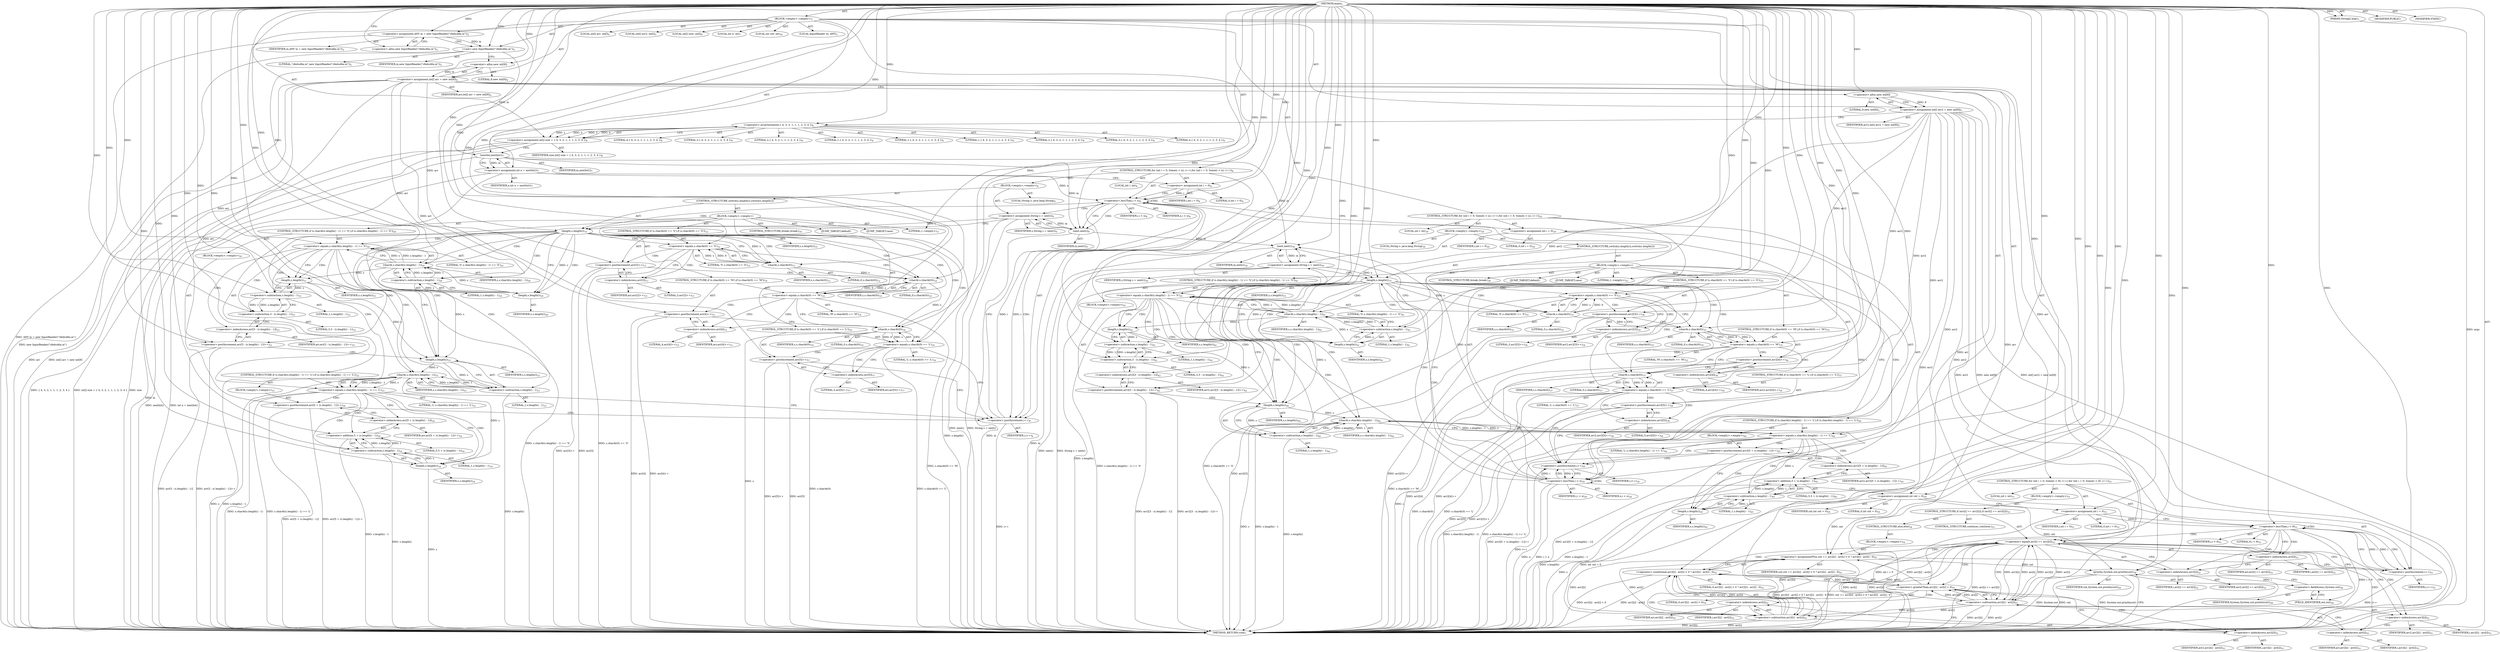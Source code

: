 digraph "main" {  
"19" [label = <(METHOD,main)<SUB>1</SUB>> ]
"20" [label = <(PARAM,String[] args)<SUB>1</SUB>> ]
"21" [label = <(BLOCK,&lt;empty&gt;,&lt;empty&gt;)<SUB>1</SUB>> ]
"4" [label = <(LOCAL,InputReader in: ANY)<SUB>2</SUB>> ]
"22" [label = <(&lt;operator&gt;.assignment,ANY in = new InputReader(&quot;cfedu46a.in&quot;))<SUB>2</SUB>> ]
"23" [label = <(IDENTIFIER,in,ANY in = new InputReader(&quot;cfedu46a.in&quot;))<SUB>2</SUB>> ]
"24" [label = <(&lt;operator&gt;.alloc,new InputReader(&quot;cfedu46a.in&quot;))<SUB>2</SUB>> ]
"25" [label = <(&lt;init&gt;,new InputReader(&quot;cfedu46a.in&quot;))<SUB>2</SUB>> ]
"3" [label = <(IDENTIFIER,in,new InputReader(&quot;cfedu46a.in&quot;))<SUB>2</SUB>> ]
"26" [label = <(LITERAL,&quot;cfedu46a.in&quot;,new InputReader(&quot;cfedu46a.in&quot;))<SUB>2</SUB>> ]
"27" [label = <(LOCAL,int[] arr: int[])<SUB>4</SUB>> ]
"28" [label = <(&lt;operator&gt;.assignment,int[] arr = new int[9])<SUB>4</SUB>> ]
"29" [label = <(IDENTIFIER,arr,int[] arr = new int[9])<SUB>4</SUB>> ]
"30" [label = <(&lt;operator&gt;.alloc,new int[9])> ]
"31" [label = <(LITERAL,9,new int[9])<SUB>4</SUB>> ]
"32" [label = <(LOCAL,int[] arr2: int[])<SUB>5</SUB>> ]
"33" [label = <(&lt;operator&gt;.assignment,int[] arr2 = new int[9])<SUB>5</SUB>> ]
"34" [label = <(IDENTIFIER,arr2,int[] arr2 = new int[9])<SUB>5</SUB>> ]
"35" [label = <(&lt;operator&gt;.alloc,new int[9])> ]
"36" [label = <(LITERAL,9,new int[9])<SUB>5</SUB>> ]
"37" [label = <(LOCAL,int[] size: int[])<SUB>6</SUB>> ]
"38" [label = <(&lt;operator&gt;.assignment,int[] size = { 4, 3, 2, 1, 1, 1, 2, 3, 4 })<SUB>6</SUB>> ]
"39" [label = <(IDENTIFIER,size,int[] size = { 4, 3, 2, 1, 1, 1, 2, 3, 4 })<SUB>6</SUB>> ]
"40" [label = <(&lt;operator&gt;.arrayInitializer,{ 4, 3, 2, 1, 1, 1, 2, 3, 4 })<SUB>6</SUB>> ]
"41" [label = <(LITERAL,4,{ 4, 3, 2, 1, 1, 1, 2, 3, 4 })<SUB>6</SUB>> ]
"42" [label = <(LITERAL,3,{ 4, 3, 2, 1, 1, 1, 2, 3, 4 })<SUB>6</SUB>> ]
"43" [label = <(LITERAL,2,{ 4, 3, 2, 1, 1, 1, 2, 3, 4 })<SUB>6</SUB>> ]
"44" [label = <(LITERAL,1,{ 4, 3, 2, 1, 1, 1, 2, 3, 4 })<SUB>6</SUB>> ]
"45" [label = <(LITERAL,1,{ 4, 3, 2, 1, 1, 1, 2, 3, 4 })<SUB>6</SUB>> ]
"46" [label = <(LITERAL,1,{ 4, 3, 2, 1, 1, 1, 2, 3, 4 })<SUB>6</SUB>> ]
"47" [label = <(LITERAL,2,{ 4, 3, 2, 1, 1, 1, 2, 3, 4 })<SUB>6</SUB>> ]
"48" [label = <(LITERAL,3,{ 4, 3, 2, 1, 1, 1, 2, 3, 4 })<SUB>6</SUB>> ]
"49" [label = <(LITERAL,4,{ 4, 3, 2, 1, 1, 1, 2, 3, 4 })<SUB>6</SUB>> ]
"50" [label = <(LOCAL,int n: int)<SUB>7</SUB>> ]
"51" [label = <(&lt;operator&gt;.assignment,int n = nextInt())<SUB>7</SUB>> ]
"52" [label = <(IDENTIFIER,n,int n = nextInt())<SUB>7</SUB>> ]
"53" [label = <(nextInt,nextInt())<SUB>7</SUB>> ]
"54" [label = <(IDENTIFIER,in,nextInt())<SUB>7</SUB>> ]
"55" [label = <(CONTROL_STRUCTURE,for (int i = 0; Some(i &lt; n); i++),for (int i = 0; Some(i &lt; n); i++))<SUB>8</SUB>> ]
"56" [label = <(LOCAL,int i: int)<SUB>8</SUB>> ]
"57" [label = <(&lt;operator&gt;.assignment,int i = 0)<SUB>8</SUB>> ]
"58" [label = <(IDENTIFIER,i,int i = 0)<SUB>8</SUB>> ]
"59" [label = <(LITERAL,0,int i = 0)<SUB>8</SUB>> ]
"60" [label = <(&lt;operator&gt;.lessThan,i &lt; n)<SUB>8</SUB>> ]
"61" [label = <(IDENTIFIER,i,i &lt; n)<SUB>8</SUB>> ]
"62" [label = <(IDENTIFIER,n,i &lt; n)<SUB>8</SUB>> ]
"63" [label = <(&lt;operator&gt;.postIncrement,i++)<SUB>8</SUB>> ]
"64" [label = <(IDENTIFIER,i,i++)<SUB>8</SUB>> ]
"65" [label = <(BLOCK,&lt;empty&gt;,&lt;empty&gt;)<SUB>8</SUB>> ]
"66" [label = <(LOCAL,String s: java.lang.String)<SUB>9</SUB>> ]
"67" [label = <(&lt;operator&gt;.assignment,String s = next())<SUB>9</SUB>> ]
"68" [label = <(IDENTIFIER,s,String s = next())<SUB>9</SUB>> ]
"69" [label = <(next,next())<SUB>9</SUB>> ]
"70" [label = <(IDENTIFIER,in,next())<SUB>9</SUB>> ]
"71" [label = <(CONTROL_STRUCTURE,switch(s.length()),switch(s.length()))> ]
"72" [label = <(length,s.length())<SUB>10</SUB>> ]
"73" [label = <(IDENTIFIER,s,s.length())<SUB>10</SUB>> ]
"74" [label = <(BLOCK,&lt;empty&gt;,&lt;empty&gt;)> ]
"75" [label = <(JUMP_TARGET,case)> ]
"76" [label = <(LITERAL,1,&lt;empty&gt;)<SUB>11</SUB>> ]
"77" [label = <(CONTROL_STRUCTURE,if (s.charAt(0) == 'S'),if (s.charAt(0) == 'S'))<SUB>12</SUB>> ]
"78" [label = <(&lt;operator&gt;.equals,s.charAt(0) == 'S')<SUB>12</SUB>> ]
"79" [label = <(charAt,s.charAt(0))<SUB>12</SUB>> ]
"80" [label = <(IDENTIFIER,s,s.charAt(0))<SUB>12</SUB>> ]
"81" [label = <(LITERAL,0,s.charAt(0))<SUB>12</SUB>> ]
"82" [label = <(LITERAL,'S',s.charAt(0) == 'S')<SUB>12</SUB>> ]
"83" [label = <(&lt;operator&gt;.postIncrement,arr[3]++)<SUB>13</SUB>> ]
"84" [label = <(&lt;operator&gt;.indexAccess,arr[3])<SUB>13</SUB>> ]
"85" [label = <(IDENTIFIER,arr,arr[3]++)<SUB>13</SUB>> ]
"86" [label = <(LITERAL,3,arr[3]++)<SUB>13</SUB>> ]
"87" [label = <(CONTROL_STRUCTURE,if (s.charAt(0) == 'M'),if (s.charAt(0) == 'M'))<SUB>14</SUB>> ]
"88" [label = <(&lt;operator&gt;.equals,s.charAt(0) == 'M')<SUB>14</SUB>> ]
"89" [label = <(charAt,s.charAt(0))<SUB>14</SUB>> ]
"90" [label = <(IDENTIFIER,s,s.charAt(0))<SUB>14</SUB>> ]
"91" [label = <(LITERAL,0,s.charAt(0))<SUB>14</SUB>> ]
"92" [label = <(LITERAL,'M',s.charAt(0) == 'M')<SUB>14</SUB>> ]
"93" [label = <(&lt;operator&gt;.postIncrement,arr[4]++)<SUB>15</SUB>> ]
"94" [label = <(&lt;operator&gt;.indexAccess,arr[4])<SUB>15</SUB>> ]
"95" [label = <(IDENTIFIER,arr,arr[4]++)<SUB>15</SUB>> ]
"96" [label = <(LITERAL,4,arr[4]++)<SUB>15</SUB>> ]
"97" [label = <(CONTROL_STRUCTURE,if (s.charAt(0) == 'L'),if (s.charAt(0) == 'L'))<SUB>16</SUB>> ]
"98" [label = <(&lt;operator&gt;.equals,s.charAt(0) == 'L')<SUB>16</SUB>> ]
"99" [label = <(charAt,s.charAt(0))<SUB>16</SUB>> ]
"100" [label = <(IDENTIFIER,s,s.charAt(0))<SUB>16</SUB>> ]
"101" [label = <(LITERAL,0,s.charAt(0))<SUB>16</SUB>> ]
"102" [label = <(LITERAL,'L',s.charAt(0) == 'L')<SUB>16</SUB>> ]
"103" [label = <(&lt;operator&gt;.postIncrement,arr[5]++)<SUB>17</SUB>> ]
"104" [label = <(&lt;operator&gt;.indexAccess,arr[5])<SUB>17</SUB>> ]
"105" [label = <(IDENTIFIER,arr,arr[5]++)<SUB>17</SUB>> ]
"106" [label = <(LITERAL,5,arr[5]++)<SUB>17</SUB>> ]
"107" [label = <(CONTROL_STRUCTURE,break;,break;)<SUB>18</SUB>> ]
"108" [label = <(JUMP_TARGET,default)> ]
"109" [label = <(CONTROL_STRUCTURE,if (s.charAt(s.length() - 1) == 'S'),if (s.charAt(s.length() - 1) == 'S'))<SUB>20</SUB>> ]
"110" [label = <(&lt;operator&gt;.equals,s.charAt(s.length() - 1) == 'S')<SUB>20</SUB>> ]
"111" [label = <(charAt,s.charAt(s.length() - 1))<SUB>20</SUB>> ]
"112" [label = <(IDENTIFIER,s,s.charAt(s.length() - 1))<SUB>20</SUB>> ]
"113" [label = <(&lt;operator&gt;.subtraction,s.length() - 1)<SUB>20</SUB>> ]
"114" [label = <(length,s.length())<SUB>20</SUB>> ]
"115" [label = <(IDENTIFIER,s,s.length())<SUB>20</SUB>> ]
"116" [label = <(LITERAL,1,s.length() - 1)<SUB>20</SUB>> ]
"117" [label = <(LITERAL,'S',s.charAt(s.length() - 1) == 'S')<SUB>20</SUB>> ]
"118" [label = <(BLOCK,&lt;empty&gt;,&lt;empty&gt;)<SUB>20</SUB>> ]
"119" [label = <(&lt;operator&gt;.postIncrement,arr[3 - (s.length() - 1)]++)<SUB>21</SUB>> ]
"120" [label = <(&lt;operator&gt;.indexAccess,arr[3 - (s.length() - 1)])<SUB>21</SUB>> ]
"121" [label = <(IDENTIFIER,arr,arr[3 - (s.length() - 1)]++)<SUB>21</SUB>> ]
"122" [label = <(&lt;operator&gt;.subtraction,3 - (s.length() - 1))<SUB>21</SUB>> ]
"123" [label = <(LITERAL,3,3 - (s.length() - 1))<SUB>21</SUB>> ]
"124" [label = <(&lt;operator&gt;.subtraction,s.length() - 1)<SUB>21</SUB>> ]
"125" [label = <(length,s.length())<SUB>21</SUB>> ]
"126" [label = <(IDENTIFIER,s,s.length())<SUB>21</SUB>> ]
"127" [label = <(LITERAL,1,s.length() - 1)<SUB>21</SUB>> ]
"128" [label = <(CONTROL_STRUCTURE,if (s.charAt(s.length() - 1) == 'L'),if (s.charAt(s.length() - 1) == 'L'))<SUB>23</SUB>> ]
"129" [label = <(&lt;operator&gt;.equals,s.charAt(s.length() - 1) == 'L')<SUB>23</SUB>> ]
"130" [label = <(charAt,s.charAt(s.length() - 1))<SUB>23</SUB>> ]
"131" [label = <(IDENTIFIER,s,s.charAt(s.length() - 1))<SUB>23</SUB>> ]
"132" [label = <(&lt;operator&gt;.subtraction,s.length() - 1)<SUB>23</SUB>> ]
"133" [label = <(length,s.length())<SUB>23</SUB>> ]
"134" [label = <(IDENTIFIER,s,s.length())<SUB>23</SUB>> ]
"135" [label = <(LITERAL,1,s.length() - 1)<SUB>23</SUB>> ]
"136" [label = <(LITERAL,'L',s.charAt(s.length() - 1) == 'L')<SUB>23</SUB>> ]
"137" [label = <(BLOCK,&lt;empty&gt;,&lt;empty&gt;)<SUB>23</SUB>> ]
"138" [label = <(&lt;operator&gt;.postIncrement,arr[5 + (s.length() - 1)]++)<SUB>24</SUB>> ]
"139" [label = <(&lt;operator&gt;.indexAccess,arr[5 + (s.length() - 1)])<SUB>24</SUB>> ]
"140" [label = <(IDENTIFIER,arr,arr[5 + (s.length() - 1)]++)<SUB>24</SUB>> ]
"141" [label = <(&lt;operator&gt;.addition,5 + (s.length() - 1))<SUB>24</SUB>> ]
"142" [label = <(LITERAL,5,5 + (s.length() - 1))<SUB>24</SUB>> ]
"143" [label = <(&lt;operator&gt;.subtraction,s.length() - 1)<SUB>24</SUB>> ]
"144" [label = <(length,s.length())<SUB>24</SUB>> ]
"145" [label = <(IDENTIFIER,s,s.length())<SUB>24</SUB>> ]
"146" [label = <(LITERAL,1,s.length() - 1)<SUB>24</SUB>> ]
"147" [label = <(CONTROL_STRUCTURE,for (int i = 0; Some(i &lt; n); i++),for (int i = 0; Some(i &lt; n); i++))<SUB>29</SUB>> ]
"148" [label = <(LOCAL,int i: int)<SUB>29</SUB>> ]
"149" [label = <(&lt;operator&gt;.assignment,int i = 0)<SUB>29</SUB>> ]
"150" [label = <(IDENTIFIER,i,int i = 0)<SUB>29</SUB>> ]
"151" [label = <(LITERAL,0,int i = 0)<SUB>29</SUB>> ]
"152" [label = <(&lt;operator&gt;.lessThan,i &lt; n)<SUB>29</SUB>> ]
"153" [label = <(IDENTIFIER,i,i &lt; n)<SUB>29</SUB>> ]
"154" [label = <(IDENTIFIER,n,i &lt; n)<SUB>29</SUB>> ]
"155" [label = <(&lt;operator&gt;.postIncrement,i++)<SUB>29</SUB>> ]
"156" [label = <(IDENTIFIER,i,i++)<SUB>29</SUB>> ]
"157" [label = <(BLOCK,&lt;empty&gt;,&lt;empty&gt;)<SUB>29</SUB>> ]
"158" [label = <(LOCAL,String s: java.lang.String)<SUB>30</SUB>> ]
"159" [label = <(&lt;operator&gt;.assignment,String s = next())<SUB>30</SUB>> ]
"160" [label = <(IDENTIFIER,s,String s = next())<SUB>30</SUB>> ]
"161" [label = <(next,next())<SUB>30</SUB>> ]
"162" [label = <(IDENTIFIER,in,next())<SUB>30</SUB>> ]
"163" [label = <(CONTROL_STRUCTURE,switch(s.length()),switch(s.length()))> ]
"164" [label = <(length,s.length())<SUB>31</SUB>> ]
"165" [label = <(IDENTIFIER,s,s.length())<SUB>31</SUB>> ]
"166" [label = <(BLOCK,&lt;empty&gt;,&lt;empty&gt;)> ]
"167" [label = <(JUMP_TARGET,case)> ]
"168" [label = <(LITERAL,1,&lt;empty&gt;)<SUB>32</SUB>> ]
"169" [label = <(CONTROL_STRUCTURE,if (s.charAt(0) == 'S'),if (s.charAt(0) == 'S'))<SUB>33</SUB>> ]
"170" [label = <(&lt;operator&gt;.equals,s.charAt(0) == 'S')<SUB>33</SUB>> ]
"171" [label = <(charAt,s.charAt(0))<SUB>33</SUB>> ]
"172" [label = <(IDENTIFIER,s,s.charAt(0))<SUB>33</SUB>> ]
"173" [label = <(LITERAL,0,s.charAt(0))<SUB>33</SUB>> ]
"174" [label = <(LITERAL,'S',s.charAt(0) == 'S')<SUB>33</SUB>> ]
"175" [label = <(&lt;operator&gt;.postIncrement,arr2[3]++)<SUB>34</SUB>> ]
"176" [label = <(&lt;operator&gt;.indexAccess,arr2[3])<SUB>34</SUB>> ]
"177" [label = <(IDENTIFIER,arr2,arr2[3]++)<SUB>34</SUB>> ]
"178" [label = <(LITERAL,3,arr2[3]++)<SUB>34</SUB>> ]
"179" [label = <(CONTROL_STRUCTURE,if (s.charAt(0) == 'M'),if (s.charAt(0) == 'M'))<SUB>35</SUB>> ]
"180" [label = <(&lt;operator&gt;.equals,s.charAt(0) == 'M')<SUB>35</SUB>> ]
"181" [label = <(charAt,s.charAt(0))<SUB>35</SUB>> ]
"182" [label = <(IDENTIFIER,s,s.charAt(0))<SUB>35</SUB>> ]
"183" [label = <(LITERAL,0,s.charAt(0))<SUB>35</SUB>> ]
"184" [label = <(LITERAL,'M',s.charAt(0) == 'M')<SUB>35</SUB>> ]
"185" [label = <(&lt;operator&gt;.postIncrement,arr2[4]++)<SUB>36</SUB>> ]
"186" [label = <(&lt;operator&gt;.indexAccess,arr2[4])<SUB>36</SUB>> ]
"187" [label = <(IDENTIFIER,arr2,arr2[4]++)<SUB>36</SUB>> ]
"188" [label = <(LITERAL,4,arr2[4]++)<SUB>36</SUB>> ]
"189" [label = <(CONTROL_STRUCTURE,if (s.charAt(0) == 'L'),if (s.charAt(0) == 'L'))<SUB>37</SUB>> ]
"190" [label = <(&lt;operator&gt;.equals,s.charAt(0) == 'L')<SUB>37</SUB>> ]
"191" [label = <(charAt,s.charAt(0))<SUB>37</SUB>> ]
"192" [label = <(IDENTIFIER,s,s.charAt(0))<SUB>37</SUB>> ]
"193" [label = <(LITERAL,0,s.charAt(0))<SUB>37</SUB>> ]
"194" [label = <(LITERAL,'L',s.charAt(0) == 'L')<SUB>37</SUB>> ]
"195" [label = <(&lt;operator&gt;.postIncrement,arr2[5]++)<SUB>38</SUB>> ]
"196" [label = <(&lt;operator&gt;.indexAccess,arr2[5])<SUB>38</SUB>> ]
"197" [label = <(IDENTIFIER,arr2,arr2[5]++)<SUB>38</SUB>> ]
"198" [label = <(LITERAL,5,arr2[5]++)<SUB>38</SUB>> ]
"199" [label = <(CONTROL_STRUCTURE,break;,break;)<SUB>39</SUB>> ]
"200" [label = <(JUMP_TARGET,default)> ]
"201" [label = <(CONTROL_STRUCTURE,if (s.charAt(s.length() - 1) == 'S'),if (s.charAt(s.length() - 1) == 'S'))<SUB>41</SUB>> ]
"202" [label = <(&lt;operator&gt;.equals,s.charAt(s.length() - 1) == 'S')<SUB>41</SUB>> ]
"203" [label = <(charAt,s.charAt(s.length() - 1))<SUB>41</SUB>> ]
"204" [label = <(IDENTIFIER,s,s.charAt(s.length() - 1))<SUB>41</SUB>> ]
"205" [label = <(&lt;operator&gt;.subtraction,s.length() - 1)<SUB>41</SUB>> ]
"206" [label = <(length,s.length())<SUB>41</SUB>> ]
"207" [label = <(IDENTIFIER,s,s.length())<SUB>41</SUB>> ]
"208" [label = <(LITERAL,1,s.length() - 1)<SUB>41</SUB>> ]
"209" [label = <(LITERAL,'S',s.charAt(s.length() - 1) == 'S')<SUB>41</SUB>> ]
"210" [label = <(BLOCK,&lt;empty&gt;,&lt;empty&gt;)<SUB>41</SUB>> ]
"211" [label = <(&lt;operator&gt;.postIncrement,arr2[3 - (s.length() - 1)]++)<SUB>42</SUB>> ]
"212" [label = <(&lt;operator&gt;.indexAccess,arr2[3 - (s.length() - 1)])<SUB>42</SUB>> ]
"213" [label = <(IDENTIFIER,arr2,arr2[3 - (s.length() - 1)]++)<SUB>42</SUB>> ]
"214" [label = <(&lt;operator&gt;.subtraction,3 - (s.length() - 1))<SUB>42</SUB>> ]
"215" [label = <(LITERAL,3,3 - (s.length() - 1))<SUB>42</SUB>> ]
"216" [label = <(&lt;operator&gt;.subtraction,s.length() - 1)<SUB>42</SUB>> ]
"217" [label = <(length,s.length())<SUB>42</SUB>> ]
"218" [label = <(IDENTIFIER,s,s.length())<SUB>42</SUB>> ]
"219" [label = <(LITERAL,1,s.length() - 1)<SUB>42</SUB>> ]
"220" [label = <(CONTROL_STRUCTURE,if (s.charAt(s.length() - 1) == 'L'),if (s.charAt(s.length() - 1) == 'L'))<SUB>44</SUB>> ]
"221" [label = <(&lt;operator&gt;.equals,s.charAt(s.length() - 1) == 'L')<SUB>44</SUB>> ]
"222" [label = <(charAt,s.charAt(s.length() - 1))<SUB>44</SUB>> ]
"223" [label = <(IDENTIFIER,s,s.charAt(s.length() - 1))<SUB>44</SUB>> ]
"224" [label = <(&lt;operator&gt;.subtraction,s.length() - 1)<SUB>44</SUB>> ]
"225" [label = <(length,s.length())<SUB>44</SUB>> ]
"226" [label = <(IDENTIFIER,s,s.length())<SUB>44</SUB>> ]
"227" [label = <(LITERAL,1,s.length() - 1)<SUB>44</SUB>> ]
"228" [label = <(LITERAL,'L',s.charAt(s.length() - 1) == 'L')<SUB>44</SUB>> ]
"229" [label = <(BLOCK,&lt;empty&gt;,&lt;empty&gt;)<SUB>44</SUB>> ]
"230" [label = <(&lt;operator&gt;.postIncrement,arr2[5 + (s.length() - 1)]++)<SUB>45</SUB>> ]
"231" [label = <(&lt;operator&gt;.indexAccess,arr2[5 + (s.length() - 1)])<SUB>45</SUB>> ]
"232" [label = <(IDENTIFIER,arr2,arr2[5 + (s.length() - 1)]++)<SUB>45</SUB>> ]
"233" [label = <(&lt;operator&gt;.addition,5 + (s.length() - 1))<SUB>45</SUB>> ]
"234" [label = <(LITERAL,5,5 + (s.length() - 1))<SUB>45</SUB>> ]
"235" [label = <(&lt;operator&gt;.subtraction,s.length() - 1)<SUB>45</SUB>> ]
"236" [label = <(length,s.length())<SUB>45</SUB>> ]
"237" [label = <(IDENTIFIER,s,s.length())<SUB>45</SUB>> ]
"238" [label = <(LITERAL,1,s.length() - 1)<SUB>45</SUB>> ]
"239" [label = <(LOCAL,int cnt: int)<SUB>50</SUB>> ]
"240" [label = <(&lt;operator&gt;.assignment,int cnt = 0)<SUB>50</SUB>> ]
"241" [label = <(IDENTIFIER,cnt,int cnt = 0)<SUB>50</SUB>> ]
"242" [label = <(LITERAL,0,int cnt = 0)<SUB>50</SUB>> ]
"243" [label = <(CONTROL_STRUCTURE,for (int i = 0; Some(i &lt; 9); i++),for (int i = 0; Some(i &lt; 9); i++))<SUB>51</SUB>> ]
"244" [label = <(LOCAL,int i: int)<SUB>51</SUB>> ]
"245" [label = <(&lt;operator&gt;.assignment,int i = 0)<SUB>51</SUB>> ]
"246" [label = <(IDENTIFIER,i,int i = 0)<SUB>51</SUB>> ]
"247" [label = <(LITERAL,0,int i = 0)<SUB>51</SUB>> ]
"248" [label = <(&lt;operator&gt;.lessThan,i &lt; 9)<SUB>51</SUB>> ]
"249" [label = <(IDENTIFIER,i,i &lt; 9)<SUB>51</SUB>> ]
"250" [label = <(LITERAL,9,i &lt; 9)<SUB>51</SUB>> ]
"251" [label = <(&lt;operator&gt;.postIncrement,i++)<SUB>51</SUB>> ]
"252" [label = <(IDENTIFIER,i,i++)<SUB>51</SUB>> ]
"253" [label = <(BLOCK,&lt;empty&gt;,&lt;empty&gt;)<SUB>51</SUB>> ]
"254" [label = <(CONTROL_STRUCTURE,if (arr[i] == arr2[i]),if (arr[i] == arr2[i]))<SUB>52</SUB>> ]
"255" [label = <(&lt;operator&gt;.equals,arr[i] == arr2[i])<SUB>52</SUB>> ]
"256" [label = <(&lt;operator&gt;.indexAccess,arr[i])<SUB>52</SUB>> ]
"257" [label = <(IDENTIFIER,arr,arr[i] == arr2[i])<SUB>52</SUB>> ]
"258" [label = <(IDENTIFIER,i,arr[i] == arr2[i])<SUB>52</SUB>> ]
"259" [label = <(&lt;operator&gt;.indexAccess,arr2[i])<SUB>52</SUB>> ]
"260" [label = <(IDENTIFIER,arr2,arr[i] == arr2[i])<SUB>52</SUB>> ]
"261" [label = <(IDENTIFIER,i,arr[i] == arr2[i])<SUB>52</SUB>> ]
"262" [label = <(CONTROL_STRUCTURE,continue;,continue;)<SUB>53</SUB>> ]
"263" [label = <(CONTROL_STRUCTURE,else,else)<SUB>54</SUB>> ]
"264" [label = <(BLOCK,&lt;empty&gt;,&lt;empty&gt;)<SUB>54</SUB>> ]
"265" [label = <(&lt;operator&gt;.assignmentPlus,cnt += arr2[i] - arr[i] &gt; 0 ? arr2[i] - arr[i] : 0)<SUB>55</SUB>> ]
"266" [label = <(IDENTIFIER,cnt,cnt += arr2[i] - arr[i] &gt; 0 ? arr2[i] - arr[i] : 0)<SUB>55</SUB>> ]
"267" [label = <(&lt;operator&gt;.conditional,arr2[i] - arr[i] &gt; 0 ? arr2[i] - arr[i] : 0)<SUB>55</SUB>> ]
"268" [label = <(&lt;operator&gt;.greaterThan,arr2[i] - arr[i] &gt; 0)<SUB>55</SUB>> ]
"269" [label = <(&lt;operator&gt;.subtraction,arr2[i] - arr[i])<SUB>55</SUB>> ]
"270" [label = <(&lt;operator&gt;.indexAccess,arr2[i])<SUB>55</SUB>> ]
"271" [label = <(IDENTIFIER,arr2,arr2[i] - arr[i])<SUB>55</SUB>> ]
"272" [label = <(IDENTIFIER,i,arr2[i] - arr[i])<SUB>55</SUB>> ]
"273" [label = <(&lt;operator&gt;.indexAccess,arr[i])<SUB>55</SUB>> ]
"274" [label = <(IDENTIFIER,arr,arr2[i] - arr[i])<SUB>55</SUB>> ]
"275" [label = <(IDENTIFIER,i,arr2[i] - arr[i])<SUB>55</SUB>> ]
"276" [label = <(LITERAL,0,arr2[i] - arr[i] &gt; 0)<SUB>55</SUB>> ]
"277" [label = <(&lt;operator&gt;.subtraction,arr2[i] - arr[i])<SUB>55</SUB>> ]
"278" [label = <(&lt;operator&gt;.indexAccess,arr2[i])<SUB>55</SUB>> ]
"279" [label = <(IDENTIFIER,arr2,arr2[i] - arr[i])<SUB>55</SUB>> ]
"280" [label = <(IDENTIFIER,i,arr2[i] - arr[i])<SUB>55</SUB>> ]
"281" [label = <(&lt;operator&gt;.indexAccess,arr[i])<SUB>55</SUB>> ]
"282" [label = <(IDENTIFIER,arr,arr2[i] - arr[i])<SUB>55</SUB>> ]
"283" [label = <(IDENTIFIER,i,arr2[i] - arr[i])<SUB>55</SUB>> ]
"284" [label = <(LITERAL,0,arr2[i] - arr[i] &gt; 0 ? arr2[i] - arr[i] : 0)<SUB>55</SUB>> ]
"285" [label = <(println,System.out.println(cnt))<SUB>58</SUB>> ]
"286" [label = <(&lt;operator&gt;.fieldAccess,System.out)<SUB>58</SUB>> ]
"287" [label = <(IDENTIFIER,System,System.out.println(cnt))<SUB>58</SUB>> ]
"288" [label = <(FIELD_IDENTIFIER,out,out)<SUB>58</SUB>> ]
"289" [label = <(IDENTIFIER,cnt,System.out.println(cnt))<SUB>58</SUB>> ]
"290" [label = <(MODIFIER,PUBLIC)> ]
"291" [label = <(MODIFIER,STATIC)> ]
"292" [label = <(METHOD_RETURN,void)<SUB>1</SUB>> ]
  "19" -> "20"  [ label = "AST: "] 
  "19" -> "21"  [ label = "AST: "] 
  "19" -> "290"  [ label = "AST: "] 
  "19" -> "291"  [ label = "AST: "] 
  "19" -> "292"  [ label = "AST: "] 
  "21" -> "4"  [ label = "AST: "] 
  "21" -> "22"  [ label = "AST: "] 
  "21" -> "25"  [ label = "AST: "] 
  "21" -> "27"  [ label = "AST: "] 
  "21" -> "28"  [ label = "AST: "] 
  "21" -> "32"  [ label = "AST: "] 
  "21" -> "33"  [ label = "AST: "] 
  "21" -> "37"  [ label = "AST: "] 
  "21" -> "38"  [ label = "AST: "] 
  "21" -> "50"  [ label = "AST: "] 
  "21" -> "51"  [ label = "AST: "] 
  "21" -> "55"  [ label = "AST: "] 
  "21" -> "147"  [ label = "AST: "] 
  "21" -> "239"  [ label = "AST: "] 
  "21" -> "240"  [ label = "AST: "] 
  "21" -> "243"  [ label = "AST: "] 
  "21" -> "285"  [ label = "AST: "] 
  "22" -> "23"  [ label = "AST: "] 
  "22" -> "24"  [ label = "AST: "] 
  "25" -> "3"  [ label = "AST: "] 
  "25" -> "26"  [ label = "AST: "] 
  "28" -> "29"  [ label = "AST: "] 
  "28" -> "30"  [ label = "AST: "] 
  "30" -> "31"  [ label = "AST: "] 
  "33" -> "34"  [ label = "AST: "] 
  "33" -> "35"  [ label = "AST: "] 
  "35" -> "36"  [ label = "AST: "] 
  "38" -> "39"  [ label = "AST: "] 
  "38" -> "40"  [ label = "AST: "] 
  "40" -> "41"  [ label = "AST: "] 
  "40" -> "42"  [ label = "AST: "] 
  "40" -> "43"  [ label = "AST: "] 
  "40" -> "44"  [ label = "AST: "] 
  "40" -> "45"  [ label = "AST: "] 
  "40" -> "46"  [ label = "AST: "] 
  "40" -> "47"  [ label = "AST: "] 
  "40" -> "48"  [ label = "AST: "] 
  "40" -> "49"  [ label = "AST: "] 
  "51" -> "52"  [ label = "AST: "] 
  "51" -> "53"  [ label = "AST: "] 
  "53" -> "54"  [ label = "AST: "] 
  "55" -> "56"  [ label = "AST: "] 
  "55" -> "57"  [ label = "AST: "] 
  "55" -> "60"  [ label = "AST: "] 
  "55" -> "63"  [ label = "AST: "] 
  "55" -> "65"  [ label = "AST: "] 
  "57" -> "58"  [ label = "AST: "] 
  "57" -> "59"  [ label = "AST: "] 
  "60" -> "61"  [ label = "AST: "] 
  "60" -> "62"  [ label = "AST: "] 
  "63" -> "64"  [ label = "AST: "] 
  "65" -> "66"  [ label = "AST: "] 
  "65" -> "67"  [ label = "AST: "] 
  "65" -> "71"  [ label = "AST: "] 
  "67" -> "68"  [ label = "AST: "] 
  "67" -> "69"  [ label = "AST: "] 
  "69" -> "70"  [ label = "AST: "] 
  "71" -> "72"  [ label = "AST: "] 
  "71" -> "74"  [ label = "AST: "] 
  "72" -> "73"  [ label = "AST: "] 
  "74" -> "75"  [ label = "AST: "] 
  "74" -> "76"  [ label = "AST: "] 
  "74" -> "77"  [ label = "AST: "] 
  "74" -> "87"  [ label = "AST: "] 
  "74" -> "97"  [ label = "AST: "] 
  "74" -> "107"  [ label = "AST: "] 
  "74" -> "108"  [ label = "AST: "] 
  "74" -> "109"  [ label = "AST: "] 
  "74" -> "128"  [ label = "AST: "] 
  "77" -> "78"  [ label = "AST: "] 
  "77" -> "83"  [ label = "AST: "] 
  "78" -> "79"  [ label = "AST: "] 
  "78" -> "82"  [ label = "AST: "] 
  "79" -> "80"  [ label = "AST: "] 
  "79" -> "81"  [ label = "AST: "] 
  "83" -> "84"  [ label = "AST: "] 
  "84" -> "85"  [ label = "AST: "] 
  "84" -> "86"  [ label = "AST: "] 
  "87" -> "88"  [ label = "AST: "] 
  "87" -> "93"  [ label = "AST: "] 
  "88" -> "89"  [ label = "AST: "] 
  "88" -> "92"  [ label = "AST: "] 
  "89" -> "90"  [ label = "AST: "] 
  "89" -> "91"  [ label = "AST: "] 
  "93" -> "94"  [ label = "AST: "] 
  "94" -> "95"  [ label = "AST: "] 
  "94" -> "96"  [ label = "AST: "] 
  "97" -> "98"  [ label = "AST: "] 
  "97" -> "103"  [ label = "AST: "] 
  "98" -> "99"  [ label = "AST: "] 
  "98" -> "102"  [ label = "AST: "] 
  "99" -> "100"  [ label = "AST: "] 
  "99" -> "101"  [ label = "AST: "] 
  "103" -> "104"  [ label = "AST: "] 
  "104" -> "105"  [ label = "AST: "] 
  "104" -> "106"  [ label = "AST: "] 
  "109" -> "110"  [ label = "AST: "] 
  "109" -> "118"  [ label = "AST: "] 
  "110" -> "111"  [ label = "AST: "] 
  "110" -> "117"  [ label = "AST: "] 
  "111" -> "112"  [ label = "AST: "] 
  "111" -> "113"  [ label = "AST: "] 
  "113" -> "114"  [ label = "AST: "] 
  "113" -> "116"  [ label = "AST: "] 
  "114" -> "115"  [ label = "AST: "] 
  "118" -> "119"  [ label = "AST: "] 
  "119" -> "120"  [ label = "AST: "] 
  "120" -> "121"  [ label = "AST: "] 
  "120" -> "122"  [ label = "AST: "] 
  "122" -> "123"  [ label = "AST: "] 
  "122" -> "124"  [ label = "AST: "] 
  "124" -> "125"  [ label = "AST: "] 
  "124" -> "127"  [ label = "AST: "] 
  "125" -> "126"  [ label = "AST: "] 
  "128" -> "129"  [ label = "AST: "] 
  "128" -> "137"  [ label = "AST: "] 
  "129" -> "130"  [ label = "AST: "] 
  "129" -> "136"  [ label = "AST: "] 
  "130" -> "131"  [ label = "AST: "] 
  "130" -> "132"  [ label = "AST: "] 
  "132" -> "133"  [ label = "AST: "] 
  "132" -> "135"  [ label = "AST: "] 
  "133" -> "134"  [ label = "AST: "] 
  "137" -> "138"  [ label = "AST: "] 
  "138" -> "139"  [ label = "AST: "] 
  "139" -> "140"  [ label = "AST: "] 
  "139" -> "141"  [ label = "AST: "] 
  "141" -> "142"  [ label = "AST: "] 
  "141" -> "143"  [ label = "AST: "] 
  "143" -> "144"  [ label = "AST: "] 
  "143" -> "146"  [ label = "AST: "] 
  "144" -> "145"  [ label = "AST: "] 
  "147" -> "148"  [ label = "AST: "] 
  "147" -> "149"  [ label = "AST: "] 
  "147" -> "152"  [ label = "AST: "] 
  "147" -> "155"  [ label = "AST: "] 
  "147" -> "157"  [ label = "AST: "] 
  "149" -> "150"  [ label = "AST: "] 
  "149" -> "151"  [ label = "AST: "] 
  "152" -> "153"  [ label = "AST: "] 
  "152" -> "154"  [ label = "AST: "] 
  "155" -> "156"  [ label = "AST: "] 
  "157" -> "158"  [ label = "AST: "] 
  "157" -> "159"  [ label = "AST: "] 
  "157" -> "163"  [ label = "AST: "] 
  "159" -> "160"  [ label = "AST: "] 
  "159" -> "161"  [ label = "AST: "] 
  "161" -> "162"  [ label = "AST: "] 
  "163" -> "164"  [ label = "AST: "] 
  "163" -> "166"  [ label = "AST: "] 
  "164" -> "165"  [ label = "AST: "] 
  "166" -> "167"  [ label = "AST: "] 
  "166" -> "168"  [ label = "AST: "] 
  "166" -> "169"  [ label = "AST: "] 
  "166" -> "179"  [ label = "AST: "] 
  "166" -> "189"  [ label = "AST: "] 
  "166" -> "199"  [ label = "AST: "] 
  "166" -> "200"  [ label = "AST: "] 
  "166" -> "201"  [ label = "AST: "] 
  "166" -> "220"  [ label = "AST: "] 
  "169" -> "170"  [ label = "AST: "] 
  "169" -> "175"  [ label = "AST: "] 
  "170" -> "171"  [ label = "AST: "] 
  "170" -> "174"  [ label = "AST: "] 
  "171" -> "172"  [ label = "AST: "] 
  "171" -> "173"  [ label = "AST: "] 
  "175" -> "176"  [ label = "AST: "] 
  "176" -> "177"  [ label = "AST: "] 
  "176" -> "178"  [ label = "AST: "] 
  "179" -> "180"  [ label = "AST: "] 
  "179" -> "185"  [ label = "AST: "] 
  "180" -> "181"  [ label = "AST: "] 
  "180" -> "184"  [ label = "AST: "] 
  "181" -> "182"  [ label = "AST: "] 
  "181" -> "183"  [ label = "AST: "] 
  "185" -> "186"  [ label = "AST: "] 
  "186" -> "187"  [ label = "AST: "] 
  "186" -> "188"  [ label = "AST: "] 
  "189" -> "190"  [ label = "AST: "] 
  "189" -> "195"  [ label = "AST: "] 
  "190" -> "191"  [ label = "AST: "] 
  "190" -> "194"  [ label = "AST: "] 
  "191" -> "192"  [ label = "AST: "] 
  "191" -> "193"  [ label = "AST: "] 
  "195" -> "196"  [ label = "AST: "] 
  "196" -> "197"  [ label = "AST: "] 
  "196" -> "198"  [ label = "AST: "] 
  "201" -> "202"  [ label = "AST: "] 
  "201" -> "210"  [ label = "AST: "] 
  "202" -> "203"  [ label = "AST: "] 
  "202" -> "209"  [ label = "AST: "] 
  "203" -> "204"  [ label = "AST: "] 
  "203" -> "205"  [ label = "AST: "] 
  "205" -> "206"  [ label = "AST: "] 
  "205" -> "208"  [ label = "AST: "] 
  "206" -> "207"  [ label = "AST: "] 
  "210" -> "211"  [ label = "AST: "] 
  "211" -> "212"  [ label = "AST: "] 
  "212" -> "213"  [ label = "AST: "] 
  "212" -> "214"  [ label = "AST: "] 
  "214" -> "215"  [ label = "AST: "] 
  "214" -> "216"  [ label = "AST: "] 
  "216" -> "217"  [ label = "AST: "] 
  "216" -> "219"  [ label = "AST: "] 
  "217" -> "218"  [ label = "AST: "] 
  "220" -> "221"  [ label = "AST: "] 
  "220" -> "229"  [ label = "AST: "] 
  "221" -> "222"  [ label = "AST: "] 
  "221" -> "228"  [ label = "AST: "] 
  "222" -> "223"  [ label = "AST: "] 
  "222" -> "224"  [ label = "AST: "] 
  "224" -> "225"  [ label = "AST: "] 
  "224" -> "227"  [ label = "AST: "] 
  "225" -> "226"  [ label = "AST: "] 
  "229" -> "230"  [ label = "AST: "] 
  "230" -> "231"  [ label = "AST: "] 
  "231" -> "232"  [ label = "AST: "] 
  "231" -> "233"  [ label = "AST: "] 
  "233" -> "234"  [ label = "AST: "] 
  "233" -> "235"  [ label = "AST: "] 
  "235" -> "236"  [ label = "AST: "] 
  "235" -> "238"  [ label = "AST: "] 
  "236" -> "237"  [ label = "AST: "] 
  "240" -> "241"  [ label = "AST: "] 
  "240" -> "242"  [ label = "AST: "] 
  "243" -> "244"  [ label = "AST: "] 
  "243" -> "245"  [ label = "AST: "] 
  "243" -> "248"  [ label = "AST: "] 
  "243" -> "251"  [ label = "AST: "] 
  "243" -> "253"  [ label = "AST: "] 
  "245" -> "246"  [ label = "AST: "] 
  "245" -> "247"  [ label = "AST: "] 
  "248" -> "249"  [ label = "AST: "] 
  "248" -> "250"  [ label = "AST: "] 
  "251" -> "252"  [ label = "AST: "] 
  "253" -> "254"  [ label = "AST: "] 
  "254" -> "255"  [ label = "AST: "] 
  "254" -> "262"  [ label = "AST: "] 
  "254" -> "263"  [ label = "AST: "] 
  "255" -> "256"  [ label = "AST: "] 
  "255" -> "259"  [ label = "AST: "] 
  "256" -> "257"  [ label = "AST: "] 
  "256" -> "258"  [ label = "AST: "] 
  "259" -> "260"  [ label = "AST: "] 
  "259" -> "261"  [ label = "AST: "] 
  "263" -> "264"  [ label = "AST: "] 
  "264" -> "265"  [ label = "AST: "] 
  "265" -> "266"  [ label = "AST: "] 
  "265" -> "267"  [ label = "AST: "] 
  "267" -> "268"  [ label = "AST: "] 
  "267" -> "277"  [ label = "AST: "] 
  "267" -> "284"  [ label = "AST: "] 
  "268" -> "269"  [ label = "AST: "] 
  "268" -> "276"  [ label = "AST: "] 
  "269" -> "270"  [ label = "AST: "] 
  "269" -> "273"  [ label = "AST: "] 
  "270" -> "271"  [ label = "AST: "] 
  "270" -> "272"  [ label = "AST: "] 
  "273" -> "274"  [ label = "AST: "] 
  "273" -> "275"  [ label = "AST: "] 
  "277" -> "278"  [ label = "AST: "] 
  "277" -> "281"  [ label = "AST: "] 
  "278" -> "279"  [ label = "AST: "] 
  "278" -> "280"  [ label = "AST: "] 
  "281" -> "282"  [ label = "AST: "] 
  "281" -> "283"  [ label = "AST: "] 
  "285" -> "286"  [ label = "AST: "] 
  "285" -> "289"  [ label = "AST: "] 
  "286" -> "287"  [ label = "AST: "] 
  "286" -> "288"  [ label = "AST: "] 
  "22" -> "25"  [ label = "CFG: "] 
  "25" -> "30"  [ label = "CFG: "] 
  "28" -> "35"  [ label = "CFG: "] 
  "33" -> "40"  [ label = "CFG: "] 
  "38" -> "53"  [ label = "CFG: "] 
  "51" -> "57"  [ label = "CFG: "] 
  "240" -> "245"  [ label = "CFG: "] 
  "285" -> "292"  [ label = "CFG: "] 
  "24" -> "22"  [ label = "CFG: "] 
  "30" -> "28"  [ label = "CFG: "] 
  "35" -> "33"  [ label = "CFG: "] 
  "40" -> "38"  [ label = "CFG: "] 
  "53" -> "51"  [ label = "CFG: "] 
  "57" -> "60"  [ label = "CFG: "] 
  "60" -> "69"  [ label = "CFG: "] 
  "60" -> "149"  [ label = "CFG: "] 
  "63" -> "60"  [ label = "CFG: "] 
  "149" -> "152"  [ label = "CFG: "] 
  "152" -> "161"  [ label = "CFG: "] 
  "152" -> "240"  [ label = "CFG: "] 
  "155" -> "152"  [ label = "CFG: "] 
  "245" -> "248"  [ label = "CFG: "] 
  "248" -> "256"  [ label = "CFG: "] 
  "248" -> "288"  [ label = "CFG: "] 
  "251" -> "248"  [ label = "CFG: "] 
  "286" -> "285"  [ label = "CFG: "] 
  "67" -> "72"  [ label = "CFG: "] 
  "159" -> "164"  [ label = "CFG: "] 
  "288" -> "286"  [ label = "CFG: "] 
  "69" -> "67"  [ label = "CFG: "] 
  "72" -> "79"  [ label = "CFG: "] 
  "72" -> "114"  [ label = "CFG: "] 
  "161" -> "159"  [ label = "CFG: "] 
  "164" -> "171"  [ label = "CFG: "] 
  "164" -> "206"  [ label = "CFG: "] 
  "255" -> "251"  [ label = "CFG: "] 
  "255" -> "270"  [ label = "CFG: "] 
  "256" -> "259"  [ label = "CFG: "] 
  "259" -> "255"  [ label = "CFG: "] 
  "78" -> "84"  [ label = "CFG: "] 
  "78" -> "89"  [ label = "CFG: "] 
  "83" -> "89"  [ label = "CFG: "] 
  "88" -> "94"  [ label = "CFG: "] 
  "88" -> "99"  [ label = "CFG: "] 
  "93" -> "99"  [ label = "CFG: "] 
  "98" -> "104"  [ label = "CFG: "] 
  "98" -> "63"  [ label = "CFG: "] 
  "103" -> "63"  [ label = "CFG: "] 
  "110" -> "125"  [ label = "CFG: "] 
  "110" -> "133"  [ label = "CFG: "] 
  "129" -> "144"  [ label = "CFG: "] 
  "129" -> "63"  [ label = "CFG: "] 
  "170" -> "176"  [ label = "CFG: "] 
  "170" -> "181"  [ label = "CFG: "] 
  "175" -> "181"  [ label = "CFG: "] 
  "180" -> "186"  [ label = "CFG: "] 
  "180" -> "191"  [ label = "CFG: "] 
  "185" -> "191"  [ label = "CFG: "] 
  "190" -> "196"  [ label = "CFG: "] 
  "190" -> "155"  [ label = "CFG: "] 
  "195" -> "155"  [ label = "CFG: "] 
  "202" -> "217"  [ label = "CFG: "] 
  "202" -> "225"  [ label = "CFG: "] 
  "221" -> "236"  [ label = "CFG: "] 
  "221" -> "155"  [ label = "CFG: "] 
  "265" -> "251"  [ label = "CFG: "] 
  "79" -> "78"  [ label = "CFG: "] 
  "84" -> "83"  [ label = "CFG: "] 
  "89" -> "88"  [ label = "CFG: "] 
  "94" -> "93"  [ label = "CFG: "] 
  "99" -> "98"  [ label = "CFG: "] 
  "104" -> "103"  [ label = "CFG: "] 
  "111" -> "110"  [ label = "CFG: "] 
  "119" -> "133"  [ label = "CFG: "] 
  "130" -> "129"  [ label = "CFG: "] 
  "138" -> "63"  [ label = "CFG: "] 
  "171" -> "170"  [ label = "CFG: "] 
  "176" -> "175"  [ label = "CFG: "] 
  "181" -> "180"  [ label = "CFG: "] 
  "186" -> "185"  [ label = "CFG: "] 
  "191" -> "190"  [ label = "CFG: "] 
  "196" -> "195"  [ label = "CFG: "] 
  "203" -> "202"  [ label = "CFG: "] 
  "211" -> "225"  [ label = "CFG: "] 
  "222" -> "221"  [ label = "CFG: "] 
  "230" -> "155"  [ label = "CFG: "] 
  "267" -> "265"  [ label = "CFG: "] 
  "113" -> "111"  [ label = "CFG: "] 
  "120" -> "119"  [ label = "CFG: "] 
  "132" -> "130"  [ label = "CFG: "] 
  "139" -> "138"  [ label = "CFG: "] 
  "205" -> "203"  [ label = "CFG: "] 
  "212" -> "211"  [ label = "CFG: "] 
  "224" -> "222"  [ label = "CFG: "] 
  "231" -> "230"  [ label = "CFG: "] 
  "268" -> "278"  [ label = "CFG: "] 
  "268" -> "267"  [ label = "CFG: "] 
  "277" -> "267"  [ label = "CFG: "] 
  "114" -> "113"  [ label = "CFG: "] 
  "122" -> "120"  [ label = "CFG: "] 
  "133" -> "132"  [ label = "CFG: "] 
  "141" -> "139"  [ label = "CFG: "] 
  "206" -> "205"  [ label = "CFG: "] 
  "214" -> "212"  [ label = "CFG: "] 
  "225" -> "224"  [ label = "CFG: "] 
  "233" -> "231"  [ label = "CFG: "] 
  "269" -> "268"  [ label = "CFG: "] 
  "278" -> "281"  [ label = "CFG: "] 
  "281" -> "277"  [ label = "CFG: "] 
  "124" -> "122"  [ label = "CFG: "] 
  "143" -> "141"  [ label = "CFG: "] 
  "216" -> "214"  [ label = "CFG: "] 
  "235" -> "233"  [ label = "CFG: "] 
  "270" -> "273"  [ label = "CFG: "] 
  "273" -> "269"  [ label = "CFG: "] 
  "125" -> "124"  [ label = "CFG: "] 
  "144" -> "143"  [ label = "CFG: "] 
  "217" -> "216"  [ label = "CFG: "] 
  "236" -> "235"  [ label = "CFG: "] 
  "19" -> "24"  [ label = "CFG: "] 
  "20" -> "292"  [ label = "DDG: args"] 
  "22" -> "292"  [ label = "DDG: ANY in = new InputReader(&quot;cfedu46a.in&quot;)"] 
  "25" -> "292"  [ label = "DDG: new InputReader(&quot;cfedu46a.in&quot;)"] 
  "28" -> "292"  [ label = "DDG: arr"] 
  "28" -> "292"  [ label = "DDG: int[] arr = new int[9]"] 
  "33" -> "292"  [ label = "DDG: arr2"] 
  "33" -> "292"  [ label = "DDG: new int[9]"] 
  "33" -> "292"  [ label = "DDG: int[] arr2 = new int[9]"] 
  "38" -> "292"  [ label = "DDG: size"] 
  "38" -> "292"  [ label = "DDG: { 4, 3, 2, 1, 1, 1, 2, 3, 4 }"] 
  "38" -> "292"  [ label = "DDG: int[] size = { 4, 3, 2, 1, 1, 1, 2, 3, 4 }"] 
  "53" -> "292"  [ label = "DDG: in"] 
  "51" -> "292"  [ label = "DDG: nextInt()"] 
  "51" -> "292"  [ label = "DDG: int n = nextInt()"] 
  "152" -> "292"  [ label = "DDG: n"] 
  "152" -> "292"  [ label = "DDG: i &lt; n"] 
  "240" -> "292"  [ label = "DDG: int cnt = 0"] 
  "245" -> "292"  [ label = "DDG: int i = 0"] 
  "248" -> "292"  [ label = "DDG: i"] 
  "248" -> "292"  [ label = "DDG: i &lt; 9"] 
  "285" -> "292"  [ label = "DDG: System.out"] 
  "285" -> "292"  [ label = "DDG: cnt"] 
  "285" -> "292"  [ label = "DDG: System.out.println(cnt)"] 
  "255" -> "292"  [ label = "DDG: arr[i]"] 
  "255" -> "292"  [ label = "DDG: arr2[i]"] 
  "255" -> "292"  [ label = "DDG: arr[i] == arr2[i]"] 
  "269" -> "292"  [ label = "DDG: arr2[i]"] 
  "269" -> "292"  [ label = "DDG: arr[i]"] 
  "267" -> "292"  [ label = "DDG: arr2[i] - arr[i] &gt; 0"] 
  "277" -> "292"  [ label = "DDG: arr2[i]"] 
  "277" -> "292"  [ label = "DDG: arr[i]"] 
  "267" -> "292"  [ label = "DDG: arr2[i] - arr[i]"] 
  "265" -> "292"  [ label = "DDG: arr2[i] - arr[i] &gt; 0 ? arr2[i] - arr[i] : 0"] 
  "265" -> "292"  [ label = "DDG: cnt += arr2[i] - arr[i] &gt; 0 ? arr2[i] - arr[i] : 0"] 
  "251" -> "292"  [ label = "DDG: i++"] 
  "161" -> "292"  [ label = "DDG: in"] 
  "159" -> "292"  [ label = "DDG: next()"] 
  "159" -> "292"  [ label = "DDG: String s = next()"] 
  "164" -> "292"  [ label = "DDG: s.length()"] 
  "202" -> "292"  [ label = "DDG: s.charAt(s.length() - 1) == 'S'"] 
  "211" -> "292"  [ label = "DDG: arr2[3 - (s.length() - 1)]"] 
  "211" -> "292"  [ label = "DDG: arr2[3 - (s.length() - 1)]++"] 
  "222" -> "292"  [ label = "DDG: s"] 
  "224" -> "292"  [ label = "DDG: s.length()"] 
  "222" -> "292"  [ label = "DDG: s.length() - 1"] 
  "221" -> "292"  [ label = "DDG: s.charAt(s.length() - 1)"] 
  "221" -> "292"  [ label = "DDG: s.charAt(s.length() - 1) == 'L'"] 
  "236" -> "292"  [ label = "DDG: s"] 
  "235" -> "292"  [ label = "DDG: s.length()"] 
  "233" -> "292"  [ label = "DDG: s.length() - 1"] 
  "230" -> "292"  [ label = "DDG: arr2[5 + (s.length() - 1)]"] 
  "230" -> "292"  [ label = "DDG: arr2[5 + (s.length() - 1)]++"] 
  "170" -> "292"  [ label = "DDG: s.charAt(0) == 'S'"] 
  "175" -> "292"  [ label = "DDG: arr2[3]"] 
  "175" -> "292"  [ label = "DDG: arr2[3]++"] 
  "180" -> "292"  [ label = "DDG: s.charAt(0) == 'M'"] 
  "185" -> "292"  [ label = "DDG: arr2[4]"] 
  "185" -> "292"  [ label = "DDG: arr2[4]++"] 
  "191" -> "292"  [ label = "DDG: s"] 
  "190" -> "292"  [ label = "DDG: s.charAt(0)"] 
  "190" -> "292"  [ label = "DDG: s.charAt(0) == 'L'"] 
  "195" -> "292"  [ label = "DDG: arr2[5]"] 
  "195" -> "292"  [ label = "DDG: arr2[5]++"] 
  "155" -> "292"  [ label = "DDG: i++"] 
  "69" -> "292"  [ label = "DDG: in"] 
  "67" -> "292"  [ label = "DDG: next()"] 
  "67" -> "292"  [ label = "DDG: String s = next()"] 
  "72" -> "292"  [ label = "DDG: s.length()"] 
  "110" -> "292"  [ label = "DDG: s.charAt(s.length() - 1) == 'S'"] 
  "119" -> "292"  [ label = "DDG: arr[3 - (s.length() - 1)]"] 
  "119" -> "292"  [ label = "DDG: arr[3 - (s.length() - 1)]++"] 
  "130" -> "292"  [ label = "DDG: s"] 
  "132" -> "292"  [ label = "DDG: s.length()"] 
  "130" -> "292"  [ label = "DDG: s.length() - 1"] 
  "129" -> "292"  [ label = "DDG: s.charAt(s.length() - 1)"] 
  "129" -> "292"  [ label = "DDG: s.charAt(s.length() - 1) == 'L'"] 
  "144" -> "292"  [ label = "DDG: s"] 
  "143" -> "292"  [ label = "DDG: s.length()"] 
  "141" -> "292"  [ label = "DDG: s.length() - 1"] 
  "138" -> "292"  [ label = "DDG: arr[5 + (s.length() - 1)]"] 
  "138" -> "292"  [ label = "DDG: arr[5 + (s.length() - 1)]++"] 
  "78" -> "292"  [ label = "DDG: s.charAt(0) == 'S'"] 
  "83" -> "292"  [ label = "DDG: arr[3]"] 
  "83" -> "292"  [ label = "DDG: arr[3]++"] 
  "88" -> "292"  [ label = "DDG: s.charAt(0) == 'M'"] 
  "93" -> "292"  [ label = "DDG: arr[4]"] 
  "93" -> "292"  [ label = "DDG: arr[4]++"] 
  "99" -> "292"  [ label = "DDG: s"] 
  "98" -> "292"  [ label = "DDG: s.charAt(0)"] 
  "98" -> "292"  [ label = "DDG: s.charAt(0) == 'L'"] 
  "103" -> "292"  [ label = "DDG: arr[5]"] 
  "103" -> "292"  [ label = "DDG: arr[5]++"] 
  "63" -> "292"  [ label = "DDG: i++"] 
  "19" -> "20"  [ label = "DDG: "] 
  "19" -> "22"  [ label = "DDG: "] 
  "30" -> "28"  [ label = "DDG: 9"] 
  "35" -> "33"  [ label = "DDG: 9"] 
  "40" -> "38"  [ label = "DDG: 1"] 
  "40" -> "38"  [ label = "DDG: 3"] 
  "40" -> "38"  [ label = "DDG: 2"] 
  "40" -> "38"  [ label = "DDG: 4"] 
  "53" -> "51"  [ label = "DDG: in"] 
  "19" -> "240"  [ label = "DDG: "] 
  "22" -> "25"  [ label = "DDG: in"] 
  "19" -> "25"  [ label = "DDG: "] 
  "19" -> "57"  [ label = "DDG: "] 
  "19" -> "149"  [ label = "DDG: "] 
  "19" -> "245"  [ label = "DDG: "] 
  "240" -> "285"  [ label = "DDG: cnt"] 
  "265" -> "285"  [ label = "DDG: cnt"] 
  "19" -> "285"  [ label = "DDG: "] 
  "19" -> "30"  [ label = "DDG: "] 
  "19" -> "35"  [ label = "DDG: "] 
  "19" -> "40"  [ label = "DDG: "] 
  "25" -> "53"  [ label = "DDG: in"] 
  "19" -> "53"  [ label = "DDG: "] 
  "57" -> "60"  [ label = "DDG: i"] 
  "63" -> "60"  [ label = "DDG: i"] 
  "19" -> "60"  [ label = "DDG: "] 
  "51" -> "60"  [ label = "DDG: n"] 
  "60" -> "63"  [ label = "DDG: i"] 
  "19" -> "63"  [ label = "DDG: "] 
  "69" -> "67"  [ label = "DDG: in"] 
  "149" -> "152"  [ label = "DDG: i"] 
  "155" -> "152"  [ label = "DDG: i"] 
  "19" -> "152"  [ label = "DDG: "] 
  "60" -> "152"  [ label = "DDG: n"] 
  "152" -> "155"  [ label = "DDG: i"] 
  "19" -> "155"  [ label = "DDG: "] 
  "161" -> "159"  [ label = "DDG: in"] 
  "245" -> "248"  [ label = "DDG: i"] 
  "251" -> "248"  [ label = "DDG: i"] 
  "19" -> "248"  [ label = "DDG: "] 
  "248" -> "251"  [ label = "DDG: i"] 
  "19" -> "251"  [ label = "DDG: "] 
  "53" -> "69"  [ label = "DDG: in"] 
  "19" -> "69"  [ label = "DDG: "] 
  "67" -> "72"  [ label = "DDG: s"] 
  "19" -> "72"  [ label = "DDG: "] 
  "19" -> "76"  [ label = "DDG: "] 
  "53" -> "161"  [ label = "DDG: in"] 
  "69" -> "161"  [ label = "DDG: in"] 
  "19" -> "161"  [ label = "DDG: "] 
  "159" -> "164"  [ label = "DDG: s"] 
  "19" -> "164"  [ label = "DDG: "] 
  "19" -> "168"  [ label = "DDG: "] 
  "28" -> "255"  [ label = "DDG: arr"] 
  "269" -> "255"  [ label = "DDG: arr[i]"] 
  "277" -> "255"  [ label = "DDG: arr[i]"] 
  "33" -> "255"  [ label = "DDG: arr2"] 
  "269" -> "255"  [ label = "DDG: arr2[i]"] 
  "277" -> "255"  [ label = "DDG: arr2[i]"] 
  "277" -> "265"  [ label = "DDG: arr2[i]"] 
  "277" -> "265"  [ label = "DDG: arr[i]"] 
  "268" -> "265"  [ label = "DDG: arr2[i] - arr[i]"] 
  "19" -> "265"  [ label = "DDG: "] 
  "79" -> "78"  [ label = "DDG: s"] 
  "79" -> "78"  [ label = "DDG: 0"] 
  "19" -> "78"  [ label = "DDG: "] 
  "28" -> "83"  [ label = "DDG: arr"] 
  "89" -> "88"  [ label = "DDG: s"] 
  "89" -> "88"  [ label = "DDG: 0"] 
  "19" -> "88"  [ label = "DDG: "] 
  "28" -> "93"  [ label = "DDG: arr"] 
  "99" -> "98"  [ label = "DDG: s"] 
  "99" -> "98"  [ label = "DDG: 0"] 
  "19" -> "98"  [ label = "DDG: "] 
  "28" -> "103"  [ label = "DDG: arr"] 
  "111" -> "110"  [ label = "DDG: s"] 
  "111" -> "110"  [ label = "DDG: s.length() - 1"] 
  "19" -> "110"  [ label = "DDG: "] 
  "130" -> "129"  [ label = "DDG: s"] 
  "130" -> "129"  [ label = "DDG: s.length() - 1"] 
  "19" -> "129"  [ label = "DDG: "] 
  "171" -> "170"  [ label = "DDG: s"] 
  "171" -> "170"  [ label = "DDG: 0"] 
  "19" -> "170"  [ label = "DDG: "] 
  "33" -> "175"  [ label = "DDG: arr2"] 
  "181" -> "180"  [ label = "DDG: s"] 
  "181" -> "180"  [ label = "DDG: 0"] 
  "19" -> "180"  [ label = "DDG: "] 
  "33" -> "185"  [ label = "DDG: arr2"] 
  "191" -> "190"  [ label = "DDG: s"] 
  "191" -> "190"  [ label = "DDG: 0"] 
  "19" -> "190"  [ label = "DDG: "] 
  "33" -> "195"  [ label = "DDG: arr2"] 
  "203" -> "202"  [ label = "DDG: s"] 
  "203" -> "202"  [ label = "DDG: s.length() - 1"] 
  "19" -> "202"  [ label = "DDG: "] 
  "222" -> "221"  [ label = "DDG: s"] 
  "222" -> "221"  [ label = "DDG: s.length() - 1"] 
  "19" -> "221"  [ label = "DDG: "] 
  "240" -> "265"  [ label = "DDG: cnt"] 
  "72" -> "79"  [ label = "DDG: s"] 
  "19" -> "79"  [ label = "DDG: "] 
  "79" -> "89"  [ label = "DDG: s"] 
  "19" -> "89"  [ label = "DDG: "] 
  "89" -> "99"  [ label = "DDG: s"] 
  "19" -> "99"  [ label = "DDG: "] 
  "114" -> "111"  [ label = "DDG: s"] 
  "19" -> "111"  [ label = "DDG: "] 
  "113" -> "111"  [ label = "DDG: s.length()"] 
  "113" -> "111"  [ label = "DDG: 1"] 
  "28" -> "119"  [ label = "DDG: arr"] 
  "133" -> "130"  [ label = "DDG: s"] 
  "19" -> "130"  [ label = "DDG: "] 
  "132" -> "130"  [ label = "DDG: s.length()"] 
  "132" -> "130"  [ label = "DDG: 1"] 
  "28" -> "138"  [ label = "DDG: arr"] 
  "164" -> "171"  [ label = "DDG: s"] 
  "19" -> "171"  [ label = "DDG: "] 
  "171" -> "181"  [ label = "DDG: s"] 
  "19" -> "181"  [ label = "DDG: "] 
  "181" -> "191"  [ label = "DDG: s"] 
  "19" -> "191"  [ label = "DDG: "] 
  "206" -> "203"  [ label = "DDG: s"] 
  "19" -> "203"  [ label = "DDG: "] 
  "205" -> "203"  [ label = "DDG: s.length()"] 
  "205" -> "203"  [ label = "DDG: 1"] 
  "33" -> "211"  [ label = "DDG: arr2"] 
  "225" -> "222"  [ label = "DDG: s"] 
  "19" -> "222"  [ label = "DDG: "] 
  "224" -> "222"  [ label = "DDG: s.length()"] 
  "224" -> "222"  [ label = "DDG: 1"] 
  "33" -> "230"  [ label = "DDG: arr2"] 
  "277" -> "267"  [ label = "DDG: arr2[i]"] 
  "277" -> "267"  [ label = "DDG: arr[i]"] 
  "268" -> "267"  [ label = "DDG: arr2[i] - arr[i]"] 
  "19" -> "267"  [ label = "DDG: "] 
  "114" -> "113"  [ label = "DDG: s"] 
  "19" -> "113"  [ label = "DDG: "] 
  "133" -> "132"  [ label = "DDG: s"] 
  "19" -> "132"  [ label = "DDG: "] 
  "206" -> "205"  [ label = "DDG: s"] 
  "19" -> "205"  [ label = "DDG: "] 
  "225" -> "224"  [ label = "DDG: s"] 
  "19" -> "224"  [ label = "DDG: "] 
  "269" -> "268"  [ label = "DDG: arr2[i]"] 
  "269" -> "268"  [ label = "DDG: arr[i]"] 
  "19" -> "268"  [ label = "DDG: "] 
  "33" -> "277"  [ label = "DDG: arr2"] 
  "269" -> "277"  [ label = "DDG: arr2[i]"] 
  "28" -> "277"  [ label = "DDG: arr"] 
  "269" -> "277"  [ label = "DDG: arr[i]"] 
  "72" -> "114"  [ label = "DDG: s"] 
  "19" -> "114"  [ label = "DDG: "] 
  "19" -> "122"  [ label = "DDG: "] 
  "124" -> "122"  [ label = "DDG: s.length()"] 
  "124" -> "122"  [ label = "DDG: 1"] 
  "111" -> "133"  [ label = "DDG: s"] 
  "125" -> "133"  [ label = "DDG: s"] 
  "19" -> "133"  [ label = "DDG: "] 
  "19" -> "141"  [ label = "DDG: "] 
  "143" -> "141"  [ label = "DDG: s.length()"] 
  "143" -> "141"  [ label = "DDG: 1"] 
  "164" -> "206"  [ label = "DDG: s"] 
  "19" -> "206"  [ label = "DDG: "] 
  "19" -> "214"  [ label = "DDG: "] 
  "216" -> "214"  [ label = "DDG: s.length()"] 
  "216" -> "214"  [ label = "DDG: 1"] 
  "203" -> "225"  [ label = "DDG: s"] 
  "217" -> "225"  [ label = "DDG: s"] 
  "19" -> "225"  [ label = "DDG: "] 
  "19" -> "233"  [ label = "DDG: "] 
  "235" -> "233"  [ label = "DDG: s.length()"] 
  "235" -> "233"  [ label = "DDG: 1"] 
  "33" -> "269"  [ label = "DDG: arr2"] 
  "255" -> "269"  [ label = "DDG: arr2[i]"] 
  "28" -> "269"  [ label = "DDG: arr"] 
  "255" -> "269"  [ label = "DDG: arr[i]"] 
  "125" -> "124"  [ label = "DDG: s"] 
  "19" -> "124"  [ label = "DDG: "] 
  "144" -> "143"  [ label = "DDG: s"] 
  "19" -> "143"  [ label = "DDG: "] 
  "217" -> "216"  [ label = "DDG: s"] 
  "19" -> "216"  [ label = "DDG: "] 
  "236" -> "235"  [ label = "DDG: s"] 
  "19" -> "235"  [ label = "DDG: "] 
  "111" -> "125"  [ label = "DDG: s"] 
  "19" -> "125"  [ label = "DDG: "] 
  "130" -> "144"  [ label = "DDG: s"] 
  "19" -> "144"  [ label = "DDG: "] 
  "203" -> "217"  [ label = "DDG: s"] 
  "19" -> "217"  [ label = "DDG: "] 
  "222" -> "236"  [ label = "DDG: s"] 
  "19" -> "236"  [ label = "DDG: "] 
  "60" -> "60"  [ label = "CDG: "] 
  "60" -> "69"  [ label = "CDG: "] 
  "60" -> "67"  [ label = "CDG: "] 
  "60" -> "72"  [ label = "CDG: "] 
  "60" -> "63"  [ label = "CDG: "] 
  "152" -> "161"  [ label = "CDG: "] 
  "152" -> "152"  [ label = "CDG: "] 
  "152" -> "164"  [ label = "CDG: "] 
  "152" -> "155"  [ label = "CDG: "] 
  "152" -> "159"  [ label = "CDG: "] 
  "248" -> "256"  [ label = "CDG: "] 
  "248" -> "255"  [ label = "CDG: "] 
  "248" -> "259"  [ label = "CDG: "] 
  "248" -> "251"  [ label = "CDG: "] 
  "248" -> "248"  [ label = "CDG: "] 
  "72" -> "98"  [ label = "CDG: "] 
  "72" -> "113"  [ label = "CDG: "] 
  "72" -> "114"  [ label = "CDG: "] 
  "72" -> "132"  [ label = "CDG: "] 
  "72" -> "129"  [ label = "CDG: "] 
  "72" -> "79"  [ label = "CDG: "] 
  "72" -> "130"  [ label = "CDG: "] 
  "72" -> "88"  [ label = "CDG: "] 
  "72" -> "111"  [ label = "CDG: "] 
  "72" -> "89"  [ label = "CDG: "] 
  "72" -> "99"  [ label = "CDG: "] 
  "72" -> "110"  [ label = "CDG: "] 
  "72" -> "78"  [ label = "CDG: "] 
  "72" -> "133"  [ label = "CDG: "] 
  "164" -> "225"  [ label = "CDG: "] 
  "164" -> "170"  [ label = "CDG: "] 
  "164" -> "206"  [ label = "CDG: "] 
  "164" -> "181"  [ label = "CDG: "] 
  "164" -> "191"  [ label = "CDG: "] 
  "164" -> "190"  [ label = "CDG: "] 
  "164" -> "221"  [ label = "CDG: "] 
  "164" -> "224"  [ label = "CDG: "] 
  "164" -> "202"  [ label = "CDG: "] 
  "164" -> "180"  [ label = "CDG: "] 
  "164" -> "205"  [ label = "CDG: "] 
  "164" -> "171"  [ label = "CDG: "] 
  "164" -> "203"  [ label = "CDG: "] 
  "164" -> "222"  [ label = "CDG: "] 
  "255" -> "273"  [ label = "CDG: "] 
  "255" -> "267"  [ label = "CDG: "] 
  "255" -> "268"  [ label = "CDG: "] 
  "255" -> "265"  [ label = "CDG: "] 
  "255" -> "270"  [ label = "CDG: "] 
  "255" -> "269"  [ label = "CDG: "] 
  "78" -> "84"  [ label = "CDG: "] 
  "78" -> "83"  [ label = "CDG: "] 
  "88" -> "94"  [ label = "CDG: "] 
  "88" -> "93"  [ label = "CDG: "] 
  "98" -> "103"  [ label = "CDG: "] 
  "98" -> "104"  [ label = "CDG: "] 
  "110" -> "120"  [ label = "CDG: "] 
  "110" -> "119"  [ label = "CDG: "] 
  "110" -> "122"  [ label = "CDG: "] 
  "110" -> "124"  [ label = "CDG: "] 
  "110" -> "125"  [ label = "CDG: "] 
  "129" -> "144"  [ label = "CDG: "] 
  "129" -> "138"  [ label = "CDG: "] 
  "129" -> "139"  [ label = "CDG: "] 
  "129" -> "141"  [ label = "CDG: "] 
  "129" -> "143"  [ label = "CDG: "] 
  "170" -> "176"  [ label = "CDG: "] 
  "170" -> "175"  [ label = "CDG: "] 
  "180" -> "185"  [ label = "CDG: "] 
  "180" -> "186"  [ label = "CDG: "] 
  "190" -> "196"  [ label = "CDG: "] 
  "190" -> "195"  [ label = "CDG: "] 
  "202" -> "214"  [ label = "CDG: "] 
  "202" -> "212"  [ label = "CDG: "] 
  "202" -> "217"  [ label = "CDG: "] 
  "202" -> "211"  [ label = "CDG: "] 
  "202" -> "216"  [ label = "CDG: "] 
  "221" -> "230"  [ label = "CDG: "] 
  "221" -> "231"  [ label = "CDG: "] 
  "221" -> "233"  [ label = "CDG: "] 
  "221" -> "235"  [ label = "CDG: "] 
  "221" -> "236"  [ label = "CDG: "] 
  "268" -> "281"  [ label = "CDG: "] 
  "268" -> "277"  [ label = "CDG: "] 
  "268" -> "278"  [ label = "CDG: "] 
}
